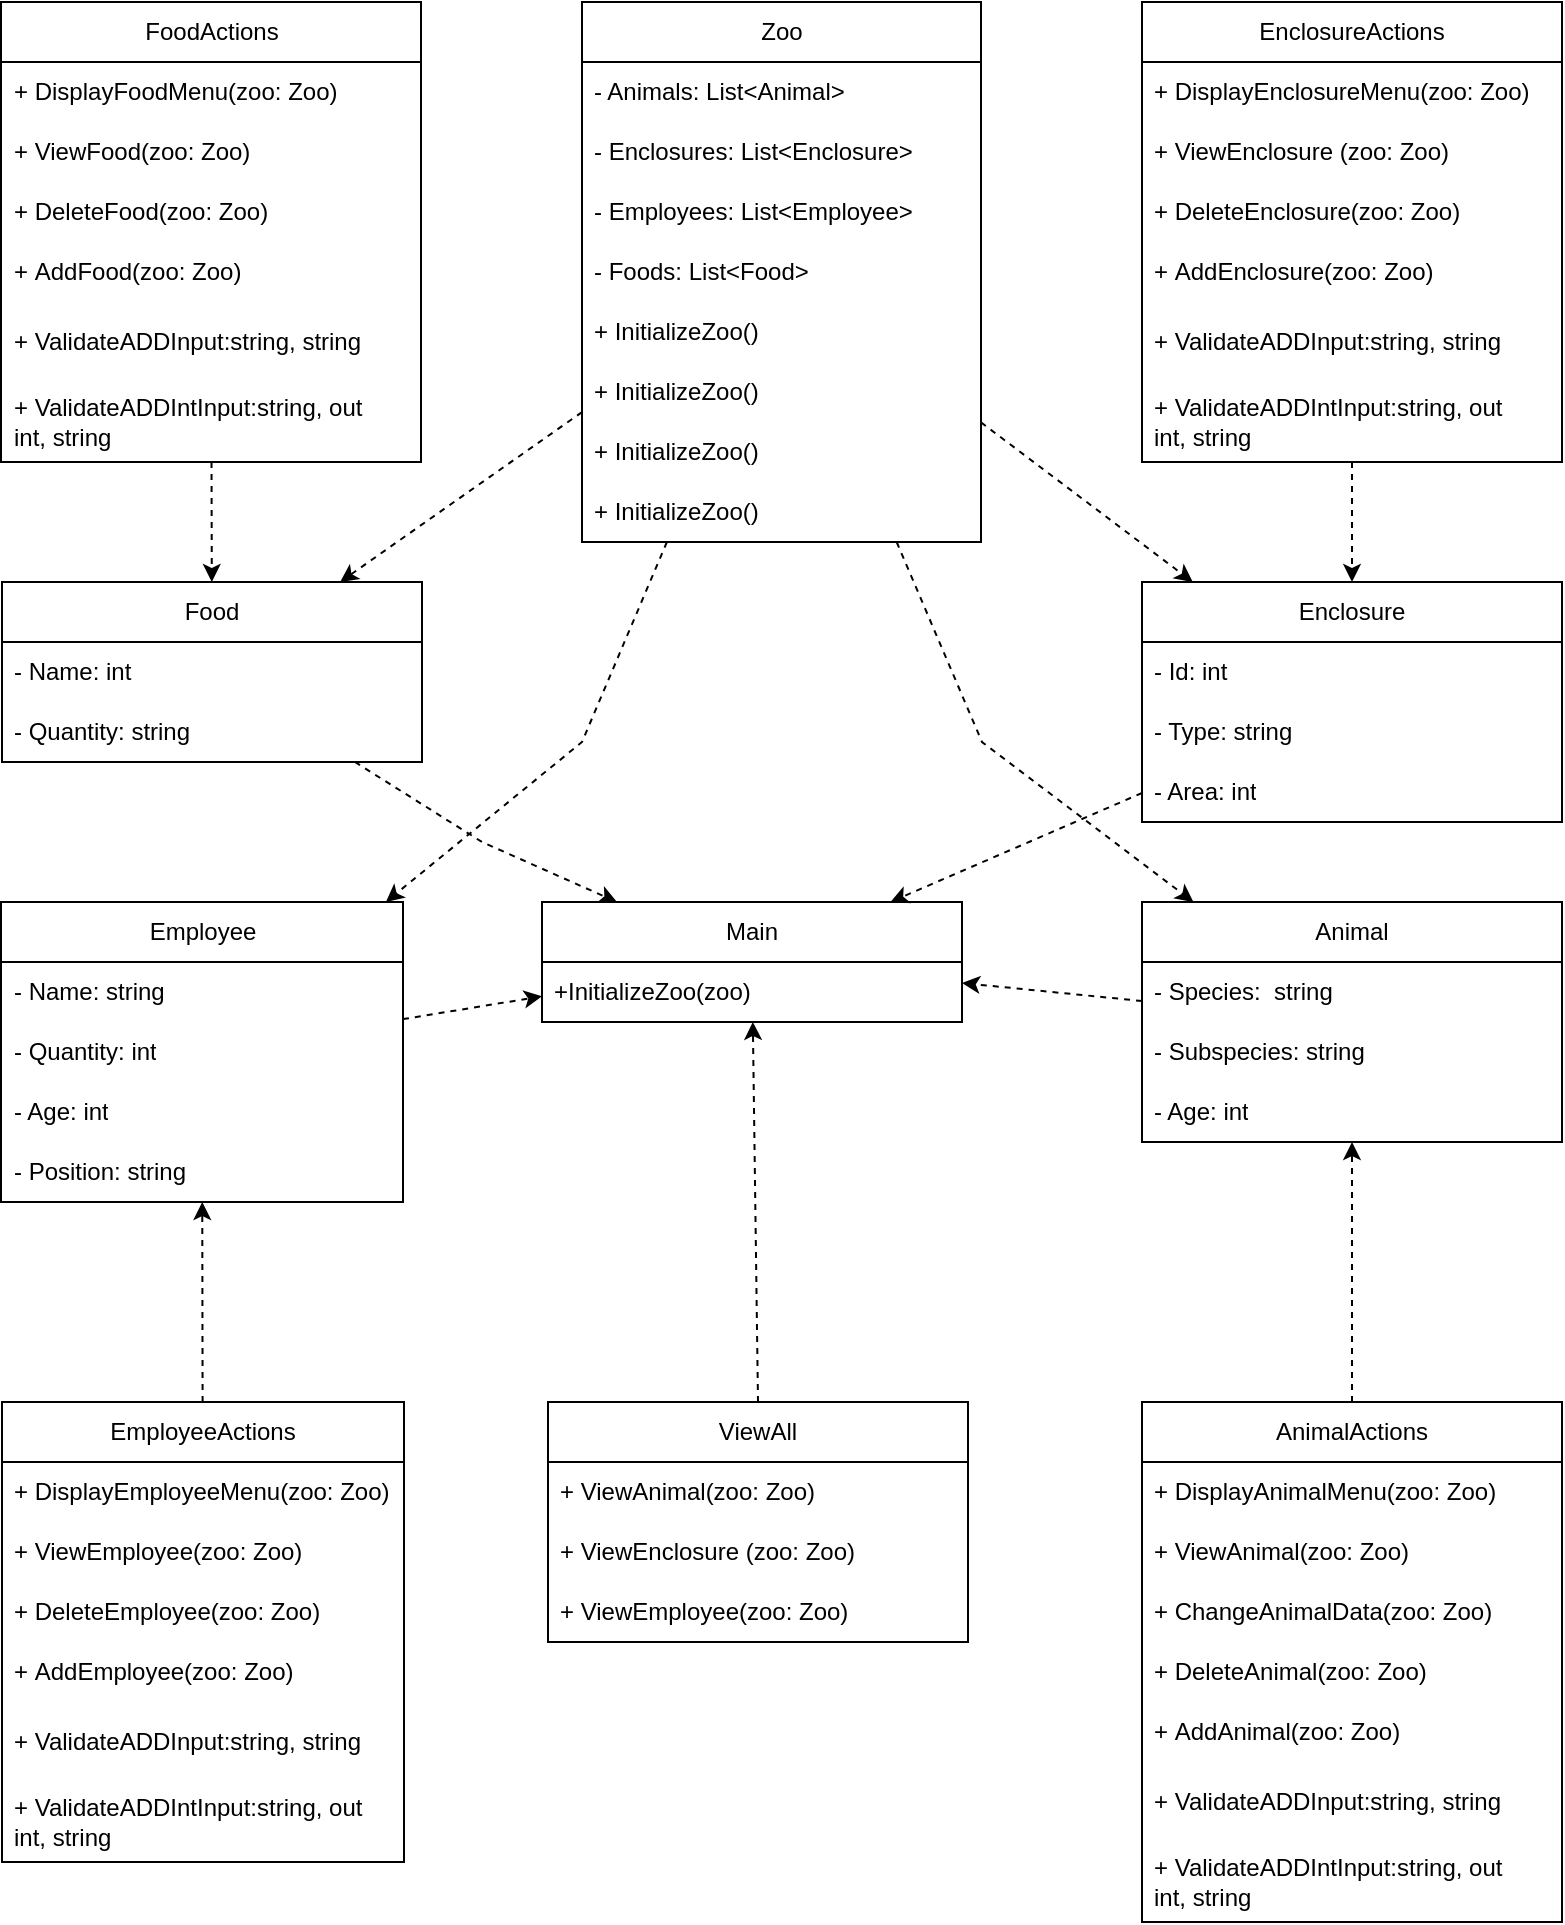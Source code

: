 <mxfile version="23.1.5" type="device">
  <diagram name="Страница — 1" id="jsr216pYnn-NOnW_qfAe">
    <mxGraphModel dx="1793" dy="955" grid="1" gridSize="10" guides="1" tooltips="1" connect="1" arrows="1" fold="1" page="1" pageScale="1" pageWidth="827" pageHeight="1169" math="0" shadow="0">
      <root>
        <mxCell id="0" />
        <mxCell id="1" parent="0" />
        <mxCell id="ivrb5QEqGkj25kzF1mPh-2" value="Zoo" style="swimlane;fontStyle=0;childLayout=stackLayout;horizontal=1;startSize=30;horizontalStack=0;resizeParent=1;resizeParentMax=0;resizeLast=0;collapsible=1;marginBottom=0;whiteSpace=wrap;html=1;" parent="1" vertex="1">
          <mxGeometry x="320" y="110" width="199.5" height="270" as="geometry" />
        </mxCell>
        <mxCell id="ivrb5QEqGkj25kzF1mPh-3" value="- Animals: List&amp;lt;Animal&amp;gt;   " style="text;strokeColor=none;fillColor=none;align=left;verticalAlign=middle;spacingLeft=4;spacingRight=4;overflow=hidden;points=[[0,0.5],[1,0.5]];portConstraint=eastwest;rotatable=0;whiteSpace=wrap;html=1;" parent="ivrb5QEqGkj25kzF1mPh-2" vertex="1">
          <mxGeometry y="30" width="199.5" height="30" as="geometry" />
        </mxCell>
        <mxCell id="ivrb5QEqGkj25kzF1mPh-4" value="- Enclosures: List&amp;lt;Enclosure&amp;gt;" style="text;strokeColor=none;fillColor=none;align=left;verticalAlign=middle;spacingLeft=4;spacingRight=4;overflow=hidden;points=[[0,0.5],[1,0.5]];portConstraint=eastwest;rotatable=0;whiteSpace=wrap;html=1;" parent="ivrb5QEqGkj25kzF1mPh-2" vertex="1">
          <mxGeometry y="60" width="199.5" height="30" as="geometry" />
        </mxCell>
        <mxCell id="ivrb5QEqGkj25kzF1mPh-5" value="- Employees: List&amp;lt;Employee&amp;gt; " style="text;strokeColor=none;fillColor=none;align=left;verticalAlign=middle;spacingLeft=4;spacingRight=4;overflow=hidden;points=[[0,0.5],[1,0.5]];portConstraint=eastwest;rotatable=0;whiteSpace=wrap;html=1;" parent="ivrb5QEqGkj25kzF1mPh-2" vertex="1">
          <mxGeometry y="90" width="199.5" height="30" as="geometry" />
        </mxCell>
        <mxCell id="ivrb5QEqGkj25kzF1mPh-6" value="- Foods: List&amp;lt;Food&amp;gt;   " style="text;strokeColor=none;fillColor=none;align=left;verticalAlign=middle;spacingLeft=4;spacingRight=4;overflow=hidden;points=[[0,0.5],[1,0.5]];portConstraint=eastwest;rotatable=0;whiteSpace=wrap;html=1;" parent="ivrb5QEqGkj25kzF1mPh-2" vertex="1">
          <mxGeometry y="120" width="199.5" height="30" as="geometry" />
        </mxCell>
        <mxCell id="Jit07C0UMbfI6crL5-SX-1" value="+ InitializeZoo()      " style="text;strokeColor=none;fillColor=none;align=left;verticalAlign=middle;spacingLeft=4;spacingRight=4;overflow=hidden;points=[[0,0.5],[1,0.5]];portConstraint=eastwest;rotatable=0;whiteSpace=wrap;html=1;" vertex="1" parent="ivrb5QEqGkj25kzF1mPh-2">
          <mxGeometry y="150" width="199.5" height="30" as="geometry" />
        </mxCell>
        <mxCell id="Jit07C0UMbfI6crL5-SX-2" value="+ InitializeZoo()      " style="text;strokeColor=none;fillColor=none;align=left;verticalAlign=middle;spacingLeft=4;spacingRight=4;overflow=hidden;points=[[0,0.5],[1,0.5]];portConstraint=eastwest;rotatable=0;whiteSpace=wrap;html=1;" vertex="1" parent="ivrb5QEqGkj25kzF1mPh-2">
          <mxGeometry y="180" width="199.5" height="30" as="geometry" />
        </mxCell>
        <mxCell id="Jit07C0UMbfI6crL5-SX-3" value="+ InitializeZoo()      " style="text;strokeColor=none;fillColor=none;align=left;verticalAlign=middle;spacingLeft=4;spacingRight=4;overflow=hidden;points=[[0,0.5],[1,0.5]];portConstraint=eastwest;rotatable=0;whiteSpace=wrap;html=1;" vertex="1" parent="ivrb5QEqGkj25kzF1mPh-2">
          <mxGeometry y="210" width="199.5" height="30" as="geometry" />
        </mxCell>
        <mxCell id="ivrb5QEqGkj25kzF1mPh-7" value="+ InitializeZoo()      " style="text;strokeColor=none;fillColor=none;align=left;verticalAlign=middle;spacingLeft=4;spacingRight=4;overflow=hidden;points=[[0,0.5],[1,0.5]];portConstraint=eastwest;rotatable=0;whiteSpace=wrap;html=1;" parent="ivrb5QEqGkj25kzF1mPh-2" vertex="1">
          <mxGeometry y="240" width="199.5" height="30" as="geometry" />
        </mxCell>
        <mxCell id="ivrb5QEqGkj25kzF1mPh-8" value="Animal" style="swimlane;fontStyle=0;childLayout=stackLayout;horizontal=1;startSize=30;horizontalStack=0;resizeParent=1;resizeParentMax=0;resizeLast=0;collapsible=1;marginBottom=0;whiteSpace=wrap;html=1;" parent="1" vertex="1">
          <mxGeometry x="600" y="560" width="210" height="120" as="geometry" />
        </mxCell>
        <mxCell id="ivrb5QEqGkj25kzF1mPh-9" value="- Species:&amp;nbsp; string" style="text;strokeColor=none;fillColor=none;align=left;verticalAlign=middle;spacingLeft=4;spacingRight=4;overflow=hidden;points=[[0,0.5],[1,0.5]];portConstraint=eastwest;rotatable=0;whiteSpace=wrap;html=1;" parent="ivrb5QEqGkj25kzF1mPh-8" vertex="1">
          <mxGeometry y="30" width="210" height="30" as="geometry" />
        </mxCell>
        <mxCell id="ivrb5QEqGkj25kzF1mPh-10" value="- Subspecies: string" style="text;strokeColor=none;fillColor=none;align=left;verticalAlign=middle;spacingLeft=4;spacingRight=4;overflow=hidden;points=[[0,0.5],[1,0.5]];portConstraint=eastwest;rotatable=0;whiteSpace=wrap;html=1;" parent="ivrb5QEqGkj25kzF1mPh-8" vertex="1">
          <mxGeometry y="60" width="210" height="30" as="geometry" />
        </mxCell>
        <mxCell id="ivrb5QEqGkj25kzF1mPh-11" value="- Age: int  " style="text;strokeColor=none;fillColor=none;align=left;verticalAlign=middle;spacingLeft=4;spacingRight=4;overflow=hidden;points=[[0,0.5],[1,0.5]];portConstraint=eastwest;rotatable=0;whiteSpace=wrap;html=1;" parent="ivrb5QEqGkj25kzF1mPh-8" vertex="1">
          <mxGeometry y="90" width="210" height="30" as="geometry" />
        </mxCell>
        <mxCell id="Jit07C0UMbfI6crL5-SX-7" value="" style="endArrow=none;html=1;rounded=0;" edge="1" parent="ivrb5QEqGkj25kzF1mPh-8">
          <mxGeometry width="50" height="50" relative="1" as="geometry">
            <mxPoint y="120" as="sourcePoint" />
            <mxPoint x="180" y="120" as="targetPoint" />
          </mxGeometry>
        </mxCell>
        <mxCell id="ivrb5QEqGkj25kzF1mPh-14" value="Enclosure            " style="swimlane;fontStyle=0;childLayout=stackLayout;horizontal=1;startSize=30;horizontalStack=0;resizeParent=1;resizeParentMax=0;resizeLast=0;collapsible=1;marginBottom=0;whiteSpace=wrap;html=1;" parent="1" vertex="1">
          <mxGeometry x="600" y="400" width="210" height="120" as="geometry" />
        </mxCell>
        <mxCell id="ivrb5QEqGkj25kzF1mPh-15" value=" - Id: int  " style="text;strokeColor=none;fillColor=none;align=left;verticalAlign=middle;spacingLeft=4;spacingRight=4;overflow=hidden;points=[[0,0.5],[1,0.5]];portConstraint=eastwest;rotatable=0;whiteSpace=wrap;html=1;" parent="ivrb5QEqGkj25kzF1mPh-14" vertex="1">
          <mxGeometry y="30" width="210" height="30" as="geometry" />
        </mxCell>
        <mxCell id="ivrb5QEqGkj25kzF1mPh-16" value=" - Type: string" style="text;strokeColor=none;fillColor=none;align=left;verticalAlign=middle;spacingLeft=4;spacingRight=4;overflow=hidden;points=[[0,0.5],[1,0.5]];portConstraint=eastwest;rotatable=0;whiteSpace=wrap;html=1;" parent="ivrb5QEqGkj25kzF1mPh-14" vertex="1">
          <mxGeometry y="60" width="210" height="30" as="geometry" />
        </mxCell>
        <mxCell id="ivrb5QEqGkj25kzF1mPh-17" value=" - Area: int     " style="text;strokeColor=none;fillColor=none;align=left;verticalAlign=middle;spacingLeft=4;spacingRight=4;overflow=hidden;points=[[0,0.5],[1,0.5]];portConstraint=eastwest;rotatable=0;whiteSpace=wrap;html=1;" parent="ivrb5QEqGkj25kzF1mPh-14" vertex="1">
          <mxGeometry y="90" width="210" height="30" as="geometry" />
        </mxCell>
        <mxCell id="ivrb5QEqGkj25kzF1mPh-26" value="Employee             " style="swimlane;fontStyle=0;childLayout=stackLayout;horizontal=1;startSize=30;horizontalStack=0;resizeParent=1;resizeParentMax=0;resizeLast=0;collapsible=1;marginBottom=0;whiteSpace=wrap;html=1;" parent="1" vertex="1">
          <mxGeometry x="29.5" y="560" width="201" height="150" as="geometry" />
        </mxCell>
        <mxCell id="ivrb5QEqGkj25kzF1mPh-27" value="- Name: string" style="text;strokeColor=none;fillColor=none;align=left;verticalAlign=middle;spacingLeft=4;spacingRight=4;overflow=hidden;points=[[0,0.5],[1,0.5]];portConstraint=eastwest;rotatable=0;whiteSpace=wrap;html=1;" parent="ivrb5QEqGkj25kzF1mPh-26" vertex="1">
          <mxGeometry y="30" width="201" height="30" as="geometry" />
        </mxCell>
        <mxCell id="ivrb5QEqGkj25kzF1mPh-29" value="- Quantity: int " style="text;strokeColor=none;fillColor=none;align=left;verticalAlign=middle;spacingLeft=4;spacingRight=4;overflow=hidden;points=[[0,0.5],[1,0.5]];portConstraint=eastwest;rotatable=0;whiteSpace=wrap;html=1;" parent="ivrb5QEqGkj25kzF1mPh-26" vertex="1">
          <mxGeometry y="60" width="201" height="30" as="geometry" />
        </mxCell>
        <mxCell id="ivrb5QEqGkj25kzF1mPh-23" value="- Age: int   " style="text;strokeColor=none;fillColor=none;align=left;verticalAlign=middle;spacingLeft=4;spacingRight=4;overflow=hidden;points=[[0,0.5],[1,0.5]];portConstraint=eastwest;rotatable=0;whiteSpace=wrap;html=1;" parent="ivrb5QEqGkj25kzF1mPh-26" vertex="1">
          <mxGeometry y="90" width="201" height="30" as="geometry" />
        </mxCell>
        <mxCell id="ivrb5QEqGkj25kzF1mPh-24" value="- Position: string" style="text;strokeColor=none;fillColor=none;align=left;verticalAlign=middle;spacingLeft=4;spacingRight=4;overflow=hidden;points=[[0,0.5],[1,0.5]];portConstraint=eastwest;rotatable=0;whiteSpace=wrap;html=1;" parent="ivrb5QEqGkj25kzF1mPh-26" vertex="1">
          <mxGeometry y="120" width="201" height="30" as="geometry" />
        </mxCell>
        <mxCell id="ivrb5QEqGkj25kzF1mPh-35" value="Food" style="swimlane;fontStyle=0;childLayout=stackLayout;horizontal=1;startSize=30;horizontalStack=0;resizeParent=1;resizeParentMax=0;resizeLast=0;collapsible=1;marginBottom=0;whiteSpace=wrap;html=1;" parent="1" vertex="1">
          <mxGeometry x="30" y="400" width="210" height="90" as="geometry" />
        </mxCell>
        <mxCell id="ivrb5QEqGkj25kzF1mPh-36" value="-&amp;nbsp;Name: int" style="text;strokeColor=none;fillColor=none;align=left;verticalAlign=middle;spacingLeft=4;spacingRight=4;overflow=hidden;points=[[0,0.5],[1,0.5]];portConstraint=eastwest;rotatable=0;whiteSpace=wrap;html=1;" parent="ivrb5QEqGkj25kzF1mPh-35" vertex="1">
          <mxGeometry y="30" width="210" height="30" as="geometry" />
        </mxCell>
        <mxCell id="ivrb5QEqGkj25kzF1mPh-37" value="- Quantity: string" style="text;strokeColor=none;fillColor=none;align=left;verticalAlign=middle;spacingLeft=4;spacingRight=4;overflow=hidden;points=[[0,0.5],[1,0.5]];portConstraint=eastwest;rotatable=0;whiteSpace=wrap;html=1;" parent="ivrb5QEqGkj25kzF1mPh-35" vertex="1">
          <mxGeometry y="60" width="210" height="30" as="geometry" />
        </mxCell>
        <mxCell id="Jit07C0UMbfI6crL5-SX-11" value="AnimalActions" style="swimlane;fontStyle=0;childLayout=stackLayout;horizontal=1;startSize=30;horizontalStack=0;resizeParent=1;resizeParentMax=0;resizeLast=0;collapsible=1;marginBottom=0;whiteSpace=wrap;html=1;" vertex="1" parent="1">
          <mxGeometry x="600" y="810" width="210" height="260" as="geometry" />
        </mxCell>
        <mxCell id="Jit07C0UMbfI6crL5-SX-17" value="+ DisplayAnimalMenu(zoo: Zoo)" style="text;strokeColor=none;fillColor=none;align=left;verticalAlign=middle;spacingLeft=4;spacingRight=4;overflow=hidden;points=[[0,0.5],[1,0.5]];portConstraint=eastwest;rotatable=0;whiteSpace=wrap;html=1;" vertex="1" parent="Jit07C0UMbfI6crL5-SX-11">
          <mxGeometry y="30" width="210" height="30" as="geometry" />
        </mxCell>
        <mxCell id="Jit07C0UMbfI6crL5-SX-59" value="+ ViewAnimal(zoo: Zoo)" style="text;strokeColor=none;fillColor=none;align=left;verticalAlign=middle;spacingLeft=4;spacingRight=4;overflow=hidden;points=[[0,0.5],[1,0.5]];portConstraint=eastwest;rotatable=0;whiteSpace=wrap;html=1;" vertex="1" parent="Jit07C0UMbfI6crL5-SX-11">
          <mxGeometry y="60" width="210" height="30" as="geometry" />
        </mxCell>
        <mxCell id="Jit07C0UMbfI6crL5-SX-18" value="+ ChangeAnimalData(zoo: Zoo)" style="text;strokeColor=none;fillColor=none;align=left;verticalAlign=middle;spacingLeft=4;spacingRight=4;overflow=hidden;points=[[0,0.5],[1,0.5]];portConstraint=eastwest;rotatable=0;whiteSpace=wrap;html=1;" vertex="1" parent="Jit07C0UMbfI6crL5-SX-11">
          <mxGeometry y="90" width="210" height="30" as="geometry" />
        </mxCell>
        <mxCell id="Jit07C0UMbfI6crL5-SX-19" value="+ DeleteAnimal(zoo: Zoo)" style="text;strokeColor=none;fillColor=none;align=left;verticalAlign=middle;spacingLeft=4;spacingRight=4;overflow=hidden;points=[[0,0.5],[1,0.5]];portConstraint=eastwest;rotatable=0;whiteSpace=wrap;html=1;" vertex="1" parent="Jit07C0UMbfI6crL5-SX-11">
          <mxGeometry y="120" width="210" height="30" as="geometry" />
        </mxCell>
        <mxCell id="Jit07C0UMbfI6crL5-SX-20" value="+&amp;nbsp;AddAnimal(zoo: Zoo)" style="text;strokeColor=none;fillColor=none;align=left;verticalAlign=middle;spacingLeft=4;spacingRight=4;overflow=hidden;points=[[0,0.5],[1,0.5]];portConstraint=eastwest;rotatable=0;whiteSpace=wrap;html=1;" vertex="1" parent="Jit07C0UMbfI6crL5-SX-11">
          <mxGeometry y="150" width="210" height="30" as="geometry" />
        </mxCell>
        <mxCell id="Jit07C0UMbfI6crL5-SX-34" value="+ ValidateADDInput:string,&amp;nbsp;string" style="text;strokeColor=none;fillColor=none;align=left;verticalAlign=middle;spacingLeft=4;spacingRight=4;overflow=hidden;points=[[0,0.5],[1,0.5]];portConstraint=eastwest;rotatable=0;whiteSpace=wrap;html=1;" vertex="1" parent="Jit07C0UMbfI6crL5-SX-11">
          <mxGeometry y="180" width="210" height="40" as="geometry" />
        </mxCell>
        <mxCell id="Jit07C0UMbfI6crL5-SX-35" value="+ ValidateADDIntInput:string,&amp;nbsp;out int,&amp;nbsp;string" style="text;strokeColor=none;fillColor=none;align=left;verticalAlign=middle;spacingLeft=4;spacingRight=4;overflow=hidden;points=[[0,0.5],[1,0.5]];portConstraint=eastwest;rotatable=0;whiteSpace=wrap;html=1;" vertex="1" parent="Jit07C0UMbfI6crL5-SX-11">
          <mxGeometry y="220" width="210" height="40" as="geometry" />
        </mxCell>
        <mxCell id="Jit07C0UMbfI6crL5-SX-61" value="EnclosureActions" style="swimlane;fontStyle=0;childLayout=stackLayout;horizontal=1;startSize=30;horizontalStack=0;resizeParent=1;resizeParentMax=0;resizeLast=0;collapsible=1;marginBottom=0;whiteSpace=wrap;html=1;" vertex="1" parent="1">
          <mxGeometry x="600" y="110" width="210" height="230" as="geometry" />
        </mxCell>
        <mxCell id="Jit07C0UMbfI6crL5-SX-62" value="+ DisplayEnclosureMenu(zoo: Zoo)" style="text;strokeColor=none;fillColor=none;align=left;verticalAlign=middle;spacingLeft=4;spacingRight=4;overflow=hidden;points=[[0,0.5],[1,0.5]];portConstraint=eastwest;rotatable=0;whiteSpace=wrap;html=1;" vertex="1" parent="Jit07C0UMbfI6crL5-SX-61">
          <mxGeometry y="30" width="210" height="30" as="geometry" />
        </mxCell>
        <mxCell id="Jit07C0UMbfI6crL5-SX-63" value="+ ViewEnclosure (zoo: Zoo)" style="text;strokeColor=none;fillColor=none;align=left;verticalAlign=middle;spacingLeft=4;spacingRight=4;overflow=hidden;points=[[0,0.5],[1,0.5]];portConstraint=eastwest;rotatable=0;whiteSpace=wrap;html=1;" vertex="1" parent="Jit07C0UMbfI6crL5-SX-61">
          <mxGeometry y="60" width="210" height="30" as="geometry" />
        </mxCell>
        <mxCell id="Jit07C0UMbfI6crL5-SX-64" value="+ DeleteEnclosure(zoo: Zoo)" style="text;strokeColor=none;fillColor=none;align=left;verticalAlign=middle;spacingLeft=4;spacingRight=4;overflow=hidden;points=[[0,0.5],[1,0.5]];portConstraint=eastwest;rotatable=0;whiteSpace=wrap;html=1;" vertex="1" parent="Jit07C0UMbfI6crL5-SX-61">
          <mxGeometry y="90" width="210" height="30" as="geometry" />
        </mxCell>
        <mxCell id="Jit07C0UMbfI6crL5-SX-65" value="+&amp;nbsp;AddEnclosure(zoo: Zoo)" style="text;strokeColor=none;fillColor=none;align=left;verticalAlign=middle;spacingLeft=4;spacingRight=4;overflow=hidden;points=[[0,0.5],[1,0.5]];portConstraint=eastwest;rotatable=0;whiteSpace=wrap;html=1;" vertex="1" parent="Jit07C0UMbfI6crL5-SX-61">
          <mxGeometry y="120" width="210" height="30" as="geometry" />
        </mxCell>
        <mxCell id="Jit07C0UMbfI6crL5-SX-66" value="+ ValidateADDInput:string,&amp;nbsp;string" style="text;strokeColor=none;fillColor=none;align=left;verticalAlign=middle;spacingLeft=4;spacingRight=4;overflow=hidden;points=[[0,0.5],[1,0.5]];portConstraint=eastwest;rotatable=0;whiteSpace=wrap;html=1;" vertex="1" parent="Jit07C0UMbfI6crL5-SX-61">
          <mxGeometry y="150" width="210" height="40" as="geometry" />
        </mxCell>
        <mxCell id="Jit07C0UMbfI6crL5-SX-67" value="+ ValidateADDIntInput:string,&amp;nbsp;out int,&amp;nbsp;string" style="text;strokeColor=none;fillColor=none;align=left;verticalAlign=middle;spacingLeft=4;spacingRight=4;overflow=hidden;points=[[0,0.5],[1,0.5]];portConstraint=eastwest;rotatable=0;whiteSpace=wrap;html=1;" vertex="1" parent="Jit07C0UMbfI6crL5-SX-61">
          <mxGeometry y="190" width="210" height="40" as="geometry" />
        </mxCell>
        <mxCell id="Jit07C0UMbfI6crL5-SX-37" value="EmployeeActions" style="swimlane;fontStyle=0;childLayout=stackLayout;horizontal=1;startSize=30;horizontalStack=0;resizeParent=1;resizeParentMax=0;resizeLast=0;collapsible=1;marginBottom=0;whiteSpace=wrap;html=1;" vertex="1" parent="1">
          <mxGeometry x="30" y="810" width="201" height="230" as="geometry" />
        </mxCell>
        <mxCell id="Jit07C0UMbfI6crL5-SX-40" value="+ DisplayEmployeeMenu(zoo: Zoo)" style="text;strokeColor=none;fillColor=none;align=left;verticalAlign=middle;spacingLeft=4;spacingRight=4;overflow=hidden;points=[[0,0.5],[1,0.5]];portConstraint=eastwest;rotatable=0;whiteSpace=wrap;html=1;" vertex="1" parent="Jit07C0UMbfI6crL5-SX-37">
          <mxGeometry y="30" width="201" height="30" as="geometry" />
        </mxCell>
        <mxCell id="Jit07C0UMbfI6crL5-SX-60" value="+ ViewEmployee(zoo: Zoo)" style="text;strokeColor=none;fillColor=none;align=left;verticalAlign=middle;spacingLeft=4;spacingRight=4;overflow=hidden;points=[[0,0.5],[1,0.5]];portConstraint=eastwest;rotatable=0;whiteSpace=wrap;html=1;" vertex="1" parent="Jit07C0UMbfI6crL5-SX-37">
          <mxGeometry y="60" width="201" height="30" as="geometry" />
        </mxCell>
        <mxCell id="Jit07C0UMbfI6crL5-SX-41" value="+ DeleteEmployee(zoo: Zoo)" style="text;strokeColor=none;fillColor=none;align=left;verticalAlign=middle;spacingLeft=4;spacingRight=4;overflow=hidden;points=[[0,0.5],[1,0.5]];portConstraint=eastwest;rotatable=0;whiteSpace=wrap;html=1;" vertex="1" parent="Jit07C0UMbfI6crL5-SX-37">
          <mxGeometry y="90" width="201" height="30" as="geometry" />
        </mxCell>
        <mxCell id="Jit07C0UMbfI6crL5-SX-42" value="+&amp;nbsp;AddEmployee(zoo: Zoo)" style="text;strokeColor=none;fillColor=none;align=left;verticalAlign=middle;spacingLeft=4;spacingRight=4;overflow=hidden;points=[[0,0.5],[1,0.5]];portConstraint=eastwest;rotatable=0;whiteSpace=wrap;html=1;" vertex="1" parent="Jit07C0UMbfI6crL5-SX-37">
          <mxGeometry y="120" width="201" height="30" as="geometry" />
        </mxCell>
        <mxCell id="Jit07C0UMbfI6crL5-SX-43" value="+ ValidateADDInput:string,&amp;nbsp;string" style="text;strokeColor=none;fillColor=none;align=left;verticalAlign=middle;spacingLeft=4;spacingRight=4;overflow=hidden;points=[[0,0.5],[1,0.5]];portConstraint=eastwest;rotatable=0;whiteSpace=wrap;html=1;" vertex="1" parent="Jit07C0UMbfI6crL5-SX-37">
          <mxGeometry y="150" width="201" height="40" as="geometry" />
        </mxCell>
        <mxCell id="Jit07C0UMbfI6crL5-SX-44" value="+ ValidateADDIntInput:string,&amp;nbsp;out int,&amp;nbsp;string" style="text;strokeColor=none;fillColor=none;align=left;verticalAlign=middle;spacingLeft=4;spacingRight=4;overflow=hidden;points=[[0,0.5],[1,0.5]];portConstraint=eastwest;rotatable=0;whiteSpace=wrap;html=1;" vertex="1" parent="Jit07C0UMbfI6crL5-SX-37">
          <mxGeometry y="190" width="201" height="40" as="geometry" />
        </mxCell>
        <mxCell id="Jit07C0UMbfI6crL5-SX-69" value="FoodActions" style="swimlane;fontStyle=0;childLayout=stackLayout;horizontal=1;startSize=30;horizontalStack=0;resizeParent=1;resizeParentMax=0;resizeLast=0;collapsible=1;marginBottom=0;whiteSpace=wrap;html=1;" vertex="1" parent="1">
          <mxGeometry x="29.5" y="110" width="210" height="230" as="geometry" />
        </mxCell>
        <mxCell id="Jit07C0UMbfI6crL5-SX-70" value="+ DisplayFoodMenu(zoo: Zoo)" style="text;strokeColor=none;fillColor=none;align=left;verticalAlign=middle;spacingLeft=4;spacingRight=4;overflow=hidden;points=[[0,0.5],[1,0.5]];portConstraint=eastwest;rotatable=0;whiteSpace=wrap;html=1;" vertex="1" parent="Jit07C0UMbfI6crL5-SX-69">
          <mxGeometry y="30" width="210" height="30" as="geometry" />
        </mxCell>
        <mxCell id="Jit07C0UMbfI6crL5-SX-71" value="+ ViewFood(zoo: Zoo)" style="text;strokeColor=none;fillColor=none;align=left;verticalAlign=middle;spacingLeft=4;spacingRight=4;overflow=hidden;points=[[0,0.5],[1,0.5]];portConstraint=eastwest;rotatable=0;whiteSpace=wrap;html=1;" vertex="1" parent="Jit07C0UMbfI6crL5-SX-69">
          <mxGeometry y="60" width="210" height="30" as="geometry" />
        </mxCell>
        <mxCell id="Jit07C0UMbfI6crL5-SX-72" value="+ DeleteFood(zoo: Zoo)" style="text;strokeColor=none;fillColor=none;align=left;verticalAlign=middle;spacingLeft=4;spacingRight=4;overflow=hidden;points=[[0,0.5],[1,0.5]];portConstraint=eastwest;rotatable=0;whiteSpace=wrap;html=1;" vertex="1" parent="Jit07C0UMbfI6crL5-SX-69">
          <mxGeometry y="90" width="210" height="30" as="geometry" />
        </mxCell>
        <mxCell id="Jit07C0UMbfI6crL5-SX-73" value="+&amp;nbsp;AddFood(zoo: Zoo)" style="text;strokeColor=none;fillColor=none;align=left;verticalAlign=middle;spacingLeft=4;spacingRight=4;overflow=hidden;points=[[0,0.5],[1,0.5]];portConstraint=eastwest;rotatable=0;whiteSpace=wrap;html=1;" vertex="1" parent="Jit07C0UMbfI6crL5-SX-69">
          <mxGeometry y="120" width="210" height="30" as="geometry" />
        </mxCell>
        <mxCell id="Jit07C0UMbfI6crL5-SX-74" value="+ ValidateADDInput:string,&amp;nbsp;string" style="text;strokeColor=none;fillColor=none;align=left;verticalAlign=middle;spacingLeft=4;spacingRight=4;overflow=hidden;points=[[0,0.5],[1,0.5]];portConstraint=eastwest;rotatable=0;whiteSpace=wrap;html=1;" vertex="1" parent="Jit07C0UMbfI6crL5-SX-69">
          <mxGeometry y="150" width="210" height="40" as="geometry" />
        </mxCell>
        <mxCell id="Jit07C0UMbfI6crL5-SX-75" value="+ ValidateADDIntInput:string,&amp;nbsp;out int,&amp;nbsp;string" style="text;strokeColor=none;fillColor=none;align=left;verticalAlign=middle;spacingLeft=4;spacingRight=4;overflow=hidden;points=[[0,0.5],[1,0.5]];portConstraint=eastwest;rotatable=0;whiteSpace=wrap;html=1;" vertex="1" parent="Jit07C0UMbfI6crL5-SX-69">
          <mxGeometry y="190" width="210" height="40" as="geometry" />
        </mxCell>
        <mxCell id="Jit07C0UMbfI6crL5-SX-81" value="" style="endArrow=classic;html=1;rounded=0;dashed=1;" edge="1" parent="1" source="Jit07C0UMbfI6crL5-SX-37" target="ivrb5QEqGkj25kzF1mPh-26">
          <mxGeometry width="50" height="50" relative="1" as="geometry">
            <mxPoint x="320" y="670" as="sourcePoint" />
            <mxPoint x="370" y="620" as="targetPoint" />
          </mxGeometry>
        </mxCell>
        <mxCell id="Jit07C0UMbfI6crL5-SX-82" value="" style="endArrow=classic;html=1;rounded=0;dashed=1;" edge="1" parent="1" source="Jit07C0UMbfI6crL5-SX-11" target="ivrb5QEqGkj25kzF1mPh-8">
          <mxGeometry width="50" height="50" relative="1" as="geometry">
            <mxPoint x="320" y="670" as="sourcePoint" />
            <mxPoint x="370" y="620" as="targetPoint" />
          </mxGeometry>
        </mxCell>
        <mxCell id="Jit07C0UMbfI6crL5-SX-83" value="" style="endArrow=classic;html=1;rounded=0;dashed=1;" edge="1" parent="1" source="Jit07C0UMbfI6crL5-SX-69" target="ivrb5QEqGkj25kzF1mPh-35">
          <mxGeometry width="50" height="50" relative="1" as="geometry">
            <mxPoint x="320" y="670" as="sourcePoint" />
            <mxPoint x="370" y="620" as="targetPoint" />
          </mxGeometry>
        </mxCell>
        <mxCell id="Jit07C0UMbfI6crL5-SX-84" value="" style="endArrow=classic;html=1;rounded=0;dashed=1;" edge="1" parent="1" source="Jit07C0UMbfI6crL5-SX-61" target="ivrb5QEqGkj25kzF1mPh-14">
          <mxGeometry width="50" height="50" relative="1" as="geometry">
            <mxPoint x="320" y="450" as="sourcePoint" />
            <mxPoint x="370" y="400" as="targetPoint" />
          </mxGeometry>
        </mxCell>
        <mxCell id="Jit07C0UMbfI6crL5-SX-85" value="ViewAll" style="swimlane;fontStyle=0;childLayout=stackLayout;horizontal=1;startSize=30;horizontalStack=0;resizeParent=1;resizeParentMax=0;resizeLast=0;collapsible=1;marginBottom=0;whiteSpace=wrap;html=1;" vertex="1" parent="1">
          <mxGeometry x="303" y="810" width="210" height="120" as="geometry" />
        </mxCell>
        <mxCell id="Jit07C0UMbfI6crL5-SX-89" value="+ ViewAnimal(zoo: Zoo)" style="text;strokeColor=none;fillColor=none;align=left;verticalAlign=middle;spacingLeft=4;spacingRight=4;overflow=hidden;points=[[0,0.5],[1,0.5]];portConstraint=eastwest;rotatable=0;whiteSpace=wrap;html=1;" vertex="1" parent="Jit07C0UMbfI6crL5-SX-85">
          <mxGeometry y="30" width="210" height="30" as="geometry" />
        </mxCell>
        <mxCell id="Jit07C0UMbfI6crL5-SX-91" value="+ ViewEnclosure (zoo: Zoo)" style="text;strokeColor=none;fillColor=none;align=left;verticalAlign=middle;spacingLeft=4;spacingRight=4;overflow=hidden;points=[[0,0.5],[1,0.5]];portConstraint=eastwest;rotatable=0;whiteSpace=wrap;html=1;" vertex="1" parent="Jit07C0UMbfI6crL5-SX-85">
          <mxGeometry y="60" width="210" height="30" as="geometry" />
        </mxCell>
        <mxCell id="Jit07C0UMbfI6crL5-SX-90" value="+ ViewEmployee(zoo: Zoo)" style="text;strokeColor=none;fillColor=none;align=left;verticalAlign=middle;spacingLeft=4;spacingRight=4;overflow=hidden;points=[[0,0.5],[1,0.5]];portConstraint=eastwest;rotatable=0;whiteSpace=wrap;html=1;" vertex="1" parent="Jit07C0UMbfI6crL5-SX-85">
          <mxGeometry y="90" width="210" height="30" as="geometry" />
        </mxCell>
        <mxCell id="Jit07C0UMbfI6crL5-SX-92" value="Main" style="swimlane;fontStyle=0;childLayout=stackLayout;horizontal=1;startSize=30;horizontalStack=0;resizeParent=1;resizeParentMax=0;resizeLast=0;collapsible=1;marginBottom=0;whiteSpace=wrap;html=1;" vertex="1" parent="1">
          <mxGeometry x="300" y="560" width="210" height="60" as="geometry" />
        </mxCell>
        <mxCell id="Jit07C0UMbfI6crL5-SX-95" value="+InitializeZoo(zoo)" style="text;strokeColor=none;fillColor=none;align=left;verticalAlign=middle;spacingLeft=4;spacingRight=4;overflow=hidden;points=[[0,0.5],[1,0.5]];portConstraint=eastwest;rotatable=0;whiteSpace=wrap;html=1;" vertex="1" parent="Jit07C0UMbfI6crL5-SX-92">
          <mxGeometry y="30" width="210" height="30" as="geometry" />
        </mxCell>
        <mxCell id="Jit07C0UMbfI6crL5-SX-98" value="" style="endArrow=classic;html=1;rounded=0;dashed=1;" edge="1" parent="1" source="ivrb5QEqGkj25kzF1mPh-2" target="ivrb5QEqGkj25kzF1mPh-35">
          <mxGeometry width="50" height="50" relative="1" as="geometry">
            <mxPoint x="170" y="410" as="sourcePoint" />
            <mxPoint x="220" y="360" as="targetPoint" />
          </mxGeometry>
        </mxCell>
        <mxCell id="Jit07C0UMbfI6crL5-SX-100" value="" style="endArrow=classic;html=1;rounded=0;dashed=1;" edge="1" parent="1" source="ivrb5QEqGkj25kzF1mPh-2" target="ivrb5QEqGkj25kzF1mPh-26">
          <mxGeometry width="50" height="50" relative="1" as="geometry">
            <mxPoint x="170" y="410" as="sourcePoint" />
            <mxPoint x="220" y="360" as="targetPoint" />
            <Array as="points">
              <mxPoint x="320" y="480" />
            </Array>
          </mxGeometry>
        </mxCell>
        <mxCell id="Jit07C0UMbfI6crL5-SX-101" value="" style="endArrow=classic;html=1;rounded=0;dashed=1;" edge="1" parent="1" source="ivrb5QEqGkj25kzF1mPh-2" target="ivrb5QEqGkj25kzF1mPh-14">
          <mxGeometry width="50" height="50" relative="1" as="geometry">
            <mxPoint x="170" y="410" as="sourcePoint" />
            <mxPoint x="220" y="360" as="targetPoint" />
          </mxGeometry>
        </mxCell>
        <mxCell id="Jit07C0UMbfI6crL5-SX-102" value="" style="endArrow=classic;html=1;rounded=0;dashed=1;" edge="1" parent="1" source="ivrb5QEqGkj25kzF1mPh-2" target="ivrb5QEqGkj25kzF1mPh-8">
          <mxGeometry width="50" height="50" relative="1" as="geometry">
            <mxPoint x="170" y="410" as="sourcePoint" />
            <mxPoint x="220" y="360" as="targetPoint" />
            <Array as="points">
              <mxPoint x="520" y="480" />
            </Array>
          </mxGeometry>
        </mxCell>
        <mxCell id="Jit07C0UMbfI6crL5-SX-103" value="" style="endArrow=classic;html=1;rounded=0;dashed=1;" edge="1" parent="1" source="ivrb5QEqGkj25kzF1mPh-26" target="Jit07C0UMbfI6crL5-SX-92">
          <mxGeometry width="50" height="50" relative="1" as="geometry">
            <mxPoint x="170" y="540" as="sourcePoint" />
            <mxPoint x="220" y="490" as="targetPoint" />
          </mxGeometry>
        </mxCell>
        <mxCell id="Jit07C0UMbfI6crL5-SX-104" value="" style="endArrow=classic;html=1;rounded=0;exitX=0.5;exitY=0;exitDx=0;exitDy=0;dashed=1;" edge="1" parent="1" source="Jit07C0UMbfI6crL5-SX-85" target="Jit07C0UMbfI6crL5-SX-92">
          <mxGeometry width="50" height="50" relative="1" as="geometry">
            <mxPoint x="170" y="540" as="sourcePoint" />
            <mxPoint x="220" y="490" as="targetPoint" />
          </mxGeometry>
        </mxCell>
        <mxCell id="Jit07C0UMbfI6crL5-SX-105" value="" style="endArrow=classic;html=1;rounded=0;dashed=1;" edge="1" parent="1" source="ivrb5QEqGkj25kzF1mPh-8" target="Jit07C0UMbfI6crL5-SX-92">
          <mxGeometry width="50" height="50" relative="1" as="geometry">
            <mxPoint x="170" y="540" as="sourcePoint" />
            <mxPoint x="220" y="490" as="targetPoint" />
          </mxGeometry>
        </mxCell>
        <mxCell id="Jit07C0UMbfI6crL5-SX-106" value="" style="endArrow=classic;html=1;rounded=0;dashed=1;" edge="1" parent="1" source="ivrb5QEqGkj25kzF1mPh-35" target="Jit07C0UMbfI6crL5-SX-92">
          <mxGeometry width="50" height="50" relative="1" as="geometry">
            <mxPoint x="170" y="540" as="sourcePoint" />
            <mxPoint x="220" y="490" as="targetPoint" />
            <Array as="points">
              <mxPoint x="270" y="530" />
            </Array>
          </mxGeometry>
        </mxCell>
        <mxCell id="Jit07C0UMbfI6crL5-SX-107" value="" style="endArrow=classic;html=1;rounded=0;dashed=1;" edge="1" parent="1" source="ivrb5QEqGkj25kzF1mPh-14" target="Jit07C0UMbfI6crL5-SX-92">
          <mxGeometry width="50" height="50" relative="1" as="geometry">
            <mxPoint x="170" y="540" as="sourcePoint" />
            <mxPoint x="220" y="490" as="targetPoint" />
          </mxGeometry>
        </mxCell>
      </root>
    </mxGraphModel>
  </diagram>
</mxfile>
